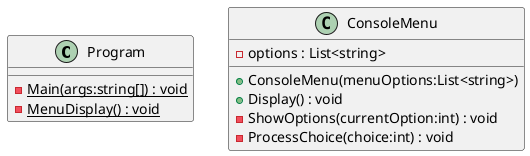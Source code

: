 @startuml
class Program {
    {static} - Main(args:string[]) : void
    {static} - MenuDisplay() : void
}

class ConsoleMenu {
    - options : List<string>
    + ConsoleMenu(menuOptions:List<string>)
    + Display() : void
    - ShowOptions(currentOption:int) : void
    - ProcessChoice(choice:int) : void
}
@enduml